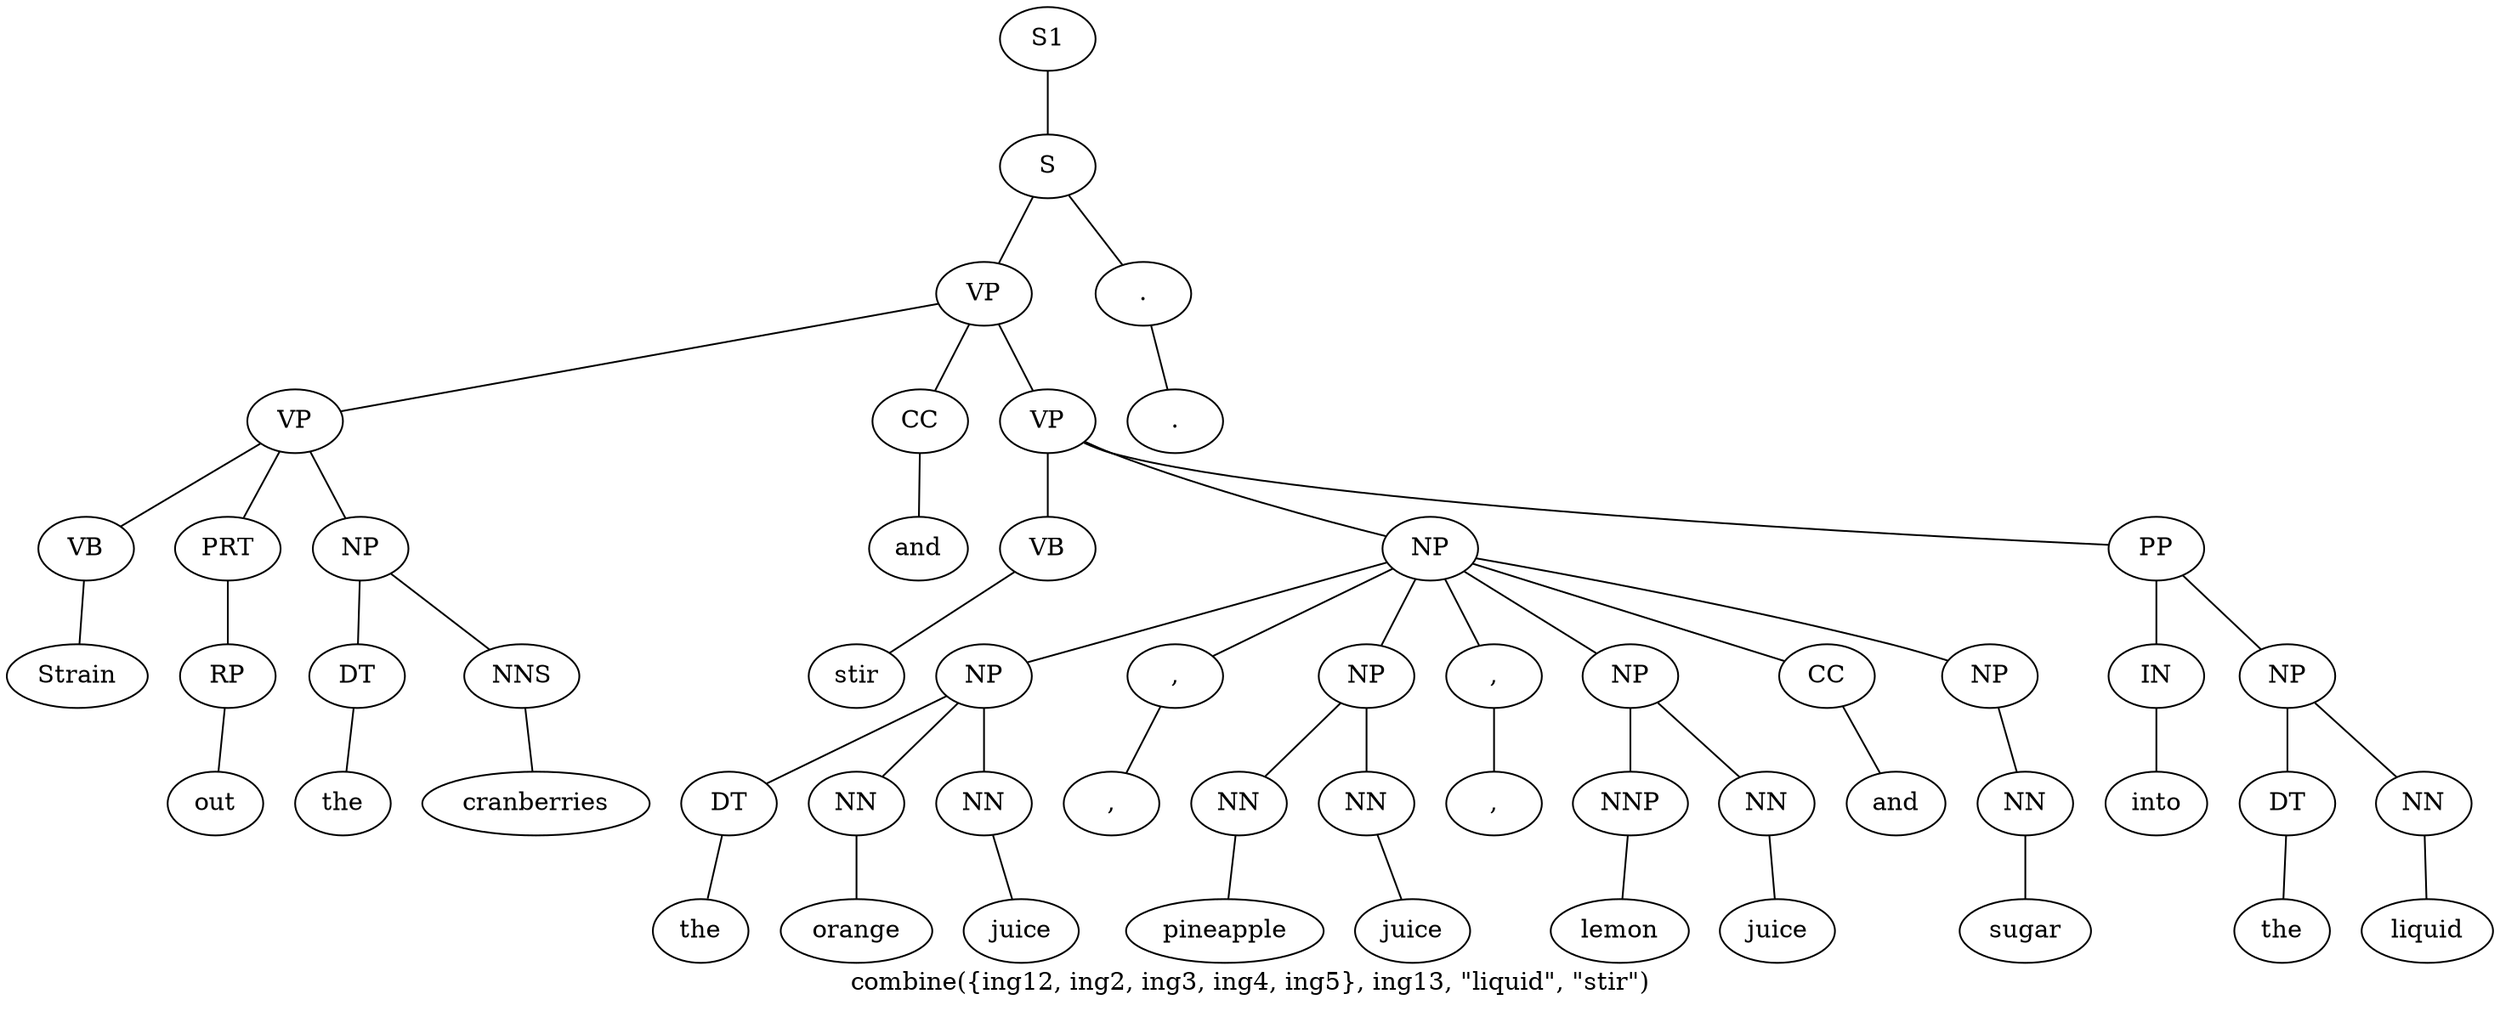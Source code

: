 graph SyntaxGraph {
	label = "combine({ing12, ing2, ing3, ing4, ing5}, ing13, \"liquid\", \"stir\")";
	Node0 [label="S1"];
	Node1 [label="S"];
	Node2 [label="VP"];
	Node3 [label="VP"];
	Node4 [label="VB"];
	Node5 [label="Strain"];
	Node6 [label="PRT"];
	Node7 [label="RP"];
	Node8 [label="out"];
	Node9 [label="NP"];
	Node10 [label="DT"];
	Node11 [label="the"];
	Node12 [label="NNS"];
	Node13 [label="cranberries"];
	Node14 [label="CC"];
	Node15 [label="and"];
	Node16 [label="VP"];
	Node17 [label="VB"];
	Node18 [label="stir"];
	Node19 [label="NP"];
	Node20 [label="NP"];
	Node21 [label="DT"];
	Node22 [label="the"];
	Node23 [label="NN"];
	Node24 [label="orange"];
	Node25 [label="NN"];
	Node26 [label="juice"];
	Node27 [label=","];
	Node28 [label=","];
	Node29 [label="NP"];
	Node30 [label="NN"];
	Node31 [label="pineapple"];
	Node32 [label="NN"];
	Node33 [label="juice"];
	Node34 [label=","];
	Node35 [label=","];
	Node36 [label="NP"];
	Node37 [label="NNP"];
	Node38 [label="lemon"];
	Node39 [label="NN"];
	Node40 [label="juice"];
	Node41 [label="CC"];
	Node42 [label="and"];
	Node43 [label="NP"];
	Node44 [label="NN"];
	Node45 [label="sugar"];
	Node46 [label="PP"];
	Node47 [label="IN"];
	Node48 [label="into"];
	Node49 [label="NP"];
	Node50 [label="DT"];
	Node51 [label="the"];
	Node52 [label="NN"];
	Node53 [label="liquid"];
	Node54 [label="."];
	Node55 [label="."];

	Node0 -- Node1;
	Node1 -- Node2;
	Node1 -- Node54;
	Node2 -- Node3;
	Node2 -- Node14;
	Node2 -- Node16;
	Node3 -- Node4;
	Node3 -- Node6;
	Node3 -- Node9;
	Node4 -- Node5;
	Node6 -- Node7;
	Node7 -- Node8;
	Node9 -- Node10;
	Node9 -- Node12;
	Node10 -- Node11;
	Node12 -- Node13;
	Node14 -- Node15;
	Node16 -- Node17;
	Node16 -- Node19;
	Node16 -- Node46;
	Node17 -- Node18;
	Node19 -- Node20;
	Node19 -- Node27;
	Node19 -- Node29;
	Node19 -- Node34;
	Node19 -- Node36;
	Node19 -- Node41;
	Node19 -- Node43;
	Node20 -- Node21;
	Node20 -- Node23;
	Node20 -- Node25;
	Node21 -- Node22;
	Node23 -- Node24;
	Node25 -- Node26;
	Node27 -- Node28;
	Node29 -- Node30;
	Node29 -- Node32;
	Node30 -- Node31;
	Node32 -- Node33;
	Node34 -- Node35;
	Node36 -- Node37;
	Node36 -- Node39;
	Node37 -- Node38;
	Node39 -- Node40;
	Node41 -- Node42;
	Node43 -- Node44;
	Node44 -- Node45;
	Node46 -- Node47;
	Node46 -- Node49;
	Node47 -- Node48;
	Node49 -- Node50;
	Node49 -- Node52;
	Node50 -- Node51;
	Node52 -- Node53;
	Node54 -- Node55;
}